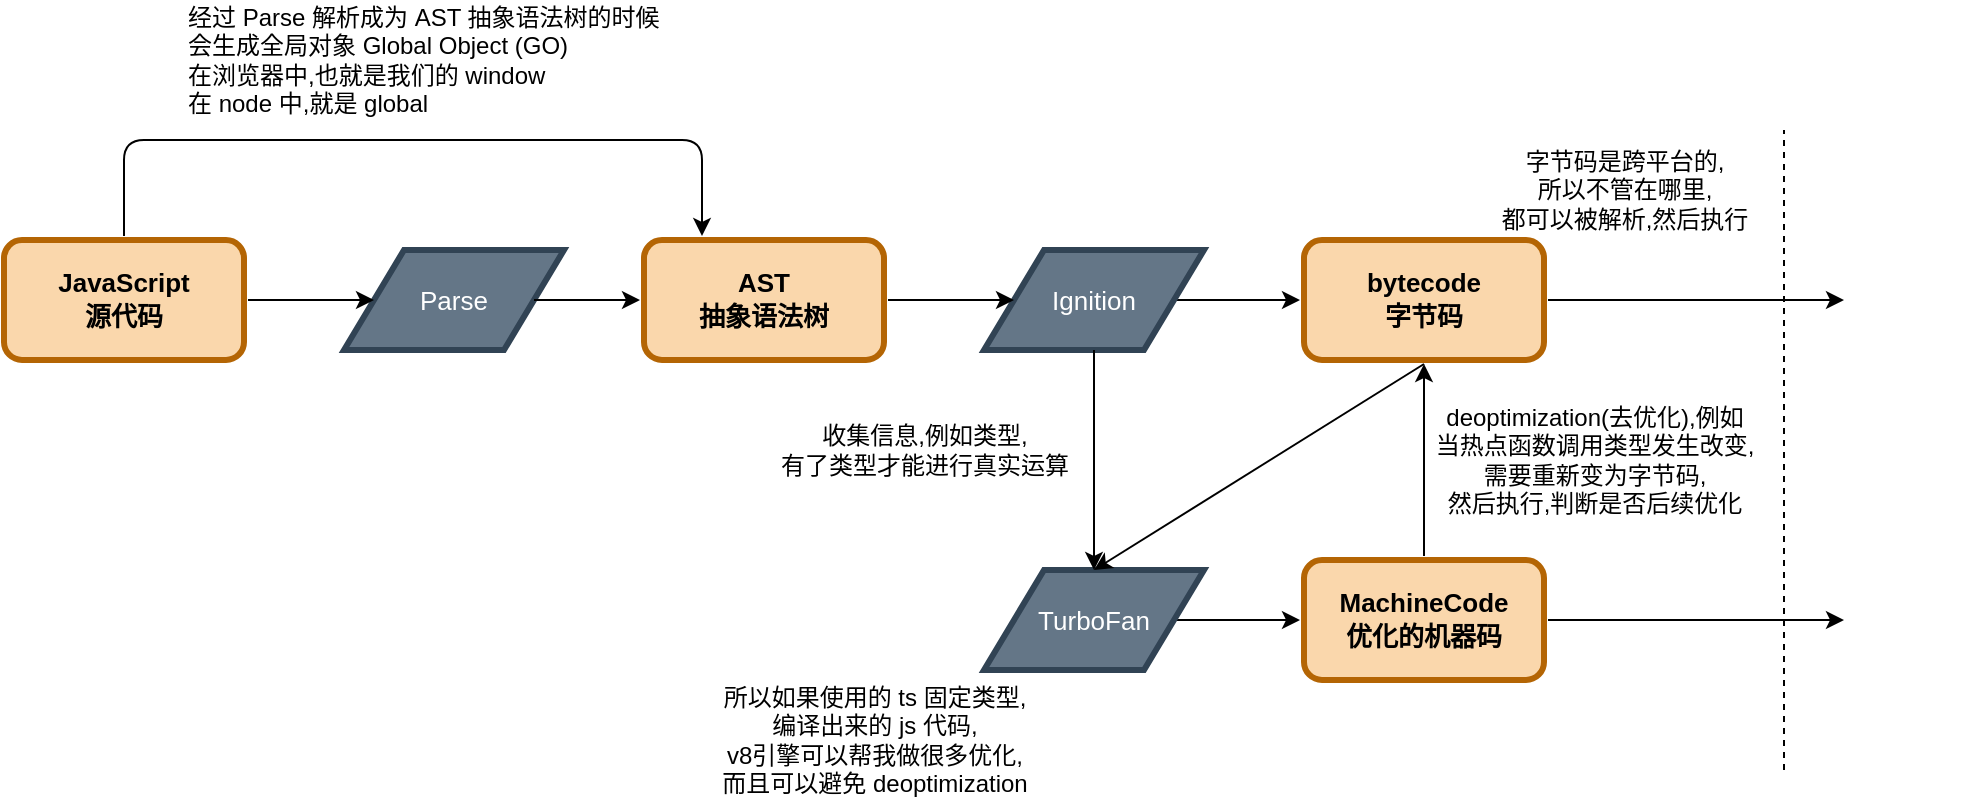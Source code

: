 <mxfile>
    <diagram id="3szvdtiUHxVZeYS3wMvt" name="第 1 页">
        <mxGraphModel dx="1668" dy="617" grid="1" gridSize="10" guides="1" tooltips="1" connect="1" arrows="1" fold="1" page="1" pageScale="1" pageWidth="827" pageHeight="1169" background="none" math="0" shadow="0">
            <root>
                <mxCell id="0"/>
                <mxCell id="1" parent="0"/>
                <mxCell id="2" value="&lt;h4 style=&quot;font-size: 13px&quot;&gt;&lt;font color=&quot;#000000&quot;&gt;&lt;b style=&quot;line-height: 1.3&quot;&gt;JavaScript&lt;br&gt;&lt;/b&gt;&lt;b style=&quot;line-height: 1.3&quot;&gt;源代码&lt;/b&gt;&lt;/font&gt;&lt;/h4&gt;" style="rounded=1;whiteSpace=wrap;html=1;strokeWidth=3;perimeterSpacing=2;strokeColor=#b46504;glass=0;fillColor=#fad7ac;" vertex="1" parent="1">
                    <mxGeometry y="160" width="120" height="60" as="geometry"/>
                </mxCell>
                <mxCell id="4" value="&lt;p style=&quot;line-height: 1.2&quot;&gt;Parse&lt;/p&gt;" style="shape=parallelogram;perimeter=parallelogramPerimeter;whiteSpace=wrap;html=1;fixedSize=1;glass=1;fontSize=13;fontColor=#ffffff;strokeColor=#314354;strokeWidth=3;fillColor=#647687;size=30;" vertex="1" parent="1">
                    <mxGeometry x="170" y="165" width="110" height="50" as="geometry"/>
                </mxCell>
                <mxCell id="3" style="edgeStyle=none;html=1;exitX=1;exitY=0.5;exitDx=0;exitDy=0;fontSize=13;fontColor=#000000;entryX=0;entryY=0.5;entryDx=0;entryDy=0;" edge="1" parent="1" source="2" target="4">
                    <mxGeometry relative="1" as="geometry">
                        <mxPoint x="180" y="190" as="targetPoint"/>
                    </mxGeometry>
                </mxCell>
                <mxCell id="6" value="" style="endArrow=classic;html=1;fontSize=13;fontColor=#000000;exitX=1;exitY=0.5;exitDx=0;exitDy=0;entryX=0;entryY=0.5;entryDx=0;entryDy=0;" edge="1" parent="1" source="4" target="7">
                    <mxGeometry width="50" height="50" relative="1" as="geometry">
                        <mxPoint x="270" y="220" as="sourcePoint"/>
                        <mxPoint x="310" y="190" as="targetPoint"/>
                    </mxGeometry>
                </mxCell>
                <mxCell id="7" value="&lt;h4 style=&quot;font-size: 13px&quot;&gt;&lt;font color=&quot;#000000&quot;&gt;&lt;b style=&quot;line-height: 1.3&quot;&gt;AST&lt;br&gt;&lt;/b&gt;抽象语法树&lt;/font&gt;&lt;/h4&gt;" style="rounded=1;whiteSpace=wrap;html=1;strokeWidth=3;perimeterSpacing=2;strokeColor=#b46504;glass=0;fillColor=#fad7ac;align=center;fontSize=12;" vertex="1" parent="1">
                    <mxGeometry x="320" y="160" width="120" height="60" as="geometry"/>
                </mxCell>
                <mxCell id="12" style="edgeStyle=none;html=1;exitX=1;exitY=0.5;exitDx=0;exitDy=0;entryX=0;entryY=0.5;entryDx=0;entryDy=0;fontSize=12;fontColor=#000000;" edge="1" parent="1" source="9" target="11">
                    <mxGeometry relative="1" as="geometry"/>
                </mxCell>
                <mxCell id="9" value="&lt;p style=&quot;line-height: 1.2&quot;&gt;Ignition&lt;/p&gt;" style="shape=parallelogram;perimeter=parallelogramPerimeter;whiteSpace=wrap;html=1;fixedSize=1;glass=1;fontSize=13;fontColor=#ffffff;strokeColor=#314354;strokeWidth=3;fillColor=#647687;size=30;" vertex="1" parent="1">
                    <mxGeometry x="490" y="165" width="110" height="50" as="geometry"/>
                </mxCell>
                <mxCell id="10" style="edgeStyle=none;html=1;exitX=1;exitY=0.5;exitDx=0;exitDy=0;fontSize=12;fontColor=#000000;" edge="1" parent="1" source="7" target="9">
                    <mxGeometry relative="1" as="geometry"/>
                </mxCell>
                <mxCell id="15" value="" style="edgeStyle=none;html=1;fontSize=12;fontColor=#000000;" edge="1" parent="1" source="11">
                    <mxGeometry relative="1" as="geometry">
                        <mxPoint x="920" y="190" as="targetPoint"/>
                    </mxGeometry>
                </mxCell>
                <mxCell id="11" value="&lt;h4 style=&quot;font-size: 13px&quot;&gt;&lt;font color=&quot;#000000&quot;&gt;&lt;b style=&quot;line-height: 1.3&quot;&gt;bytecode&lt;br&gt;&lt;/b&gt;字节码&lt;/font&gt;&lt;/h4&gt;" style="rounded=1;whiteSpace=wrap;html=1;strokeWidth=3;perimeterSpacing=2;strokeColor=#b46504;glass=0;fillColor=#fad7ac;align=center;fontSize=12;" vertex="1" parent="1">
                    <mxGeometry x="650" y="160" width="120" height="60" as="geometry"/>
                </mxCell>
                <mxCell id="16" value="运行结果" style="text;html=1;align=center;verticalAlign=middle;resizable=0;points=[];autosize=1;strokeColor=none;fillColor=none;fontSize=12;fontColor=#FFFFFF;" vertex="1" parent="1">
                    <mxGeometry x="920" y="180" width="60" height="20" as="geometry"/>
                </mxCell>
                <mxCell id="17" style="edgeStyle=none;html=1;exitX=1;exitY=0.5;exitDx=0;exitDy=0;entryX=0;entryY=0.5;entryDx=0;entryDy=0;fontSize=12;fontColor=#000000;" edge="1" parent="1" source="18" target="20">
                    <mxGeometry relative="1" as="geometry"/>
                </mxCell>
                <mxCell id="18" value="&lt;p style=&quot;line-height: 1.2&quot;&gt;TurboFan&lt;/p&gt;" style="shape=parallelogram;perimeter=parallelogramPerimeter;whiteSpace=wrap;html=1;fixedSize=1;glass=1;fontSize=13;fontColor=#ffffff;strokeColor=#314354;strokeWidth=3;fillColor=#647687;size=30;" vertex="1" parent="1">
                    <mxGeometry x="490" y="325" width="110" height="50" as="geometry"/>
                </mxCell>
                <mxCell id="19" value="" style="edgeStyle=none;html=1;fontSize=12;fontColor=#000000;" edge="1" parent="1" source="20">
                    <mxGeometry relative="1" as="geometry">
                        <mxPoint x="920" y="350" as="targetPoint"/>
                    </mxGeometry>
                </mxCell>
                <mxCell id="26" style="edgeStyle=none;html=1;exitX=0.5;exitY=0;exitDx=0;exitDy=0;entryX=0.5;entryY=1;entryDx=0;entryDy=0;fontSize=12;fontColor=#000000;" edge="1" parent="1" source="20" target="11">
                    <mxGeometry relative="1" as="geometry"/>
                </mxCell>
                <mxCell id="20" value="&lt;h4 style=&quot;font-size: 13px&quot;&gt;&lt;font color=&quot;#000000&quot;&gt;&lt;b style=&quot;line-height: 1.3&quot;&gt;MachineCode&lt;br&gt;&lt;/b&gt;优化的机器码&lt;/font&gt;&lt;/h4&gt;" style="rounded=1;whiteSpace=wrap;html=1;strokeWidth=3;perimeterSpacing=2;strokeColor=#b46504;glass=0;fillColor=#fad7ac;align=center;fontSize=12;" vertex="1" parent="1">
                    <mxGeometry x="650" y="320" width="120" height="60" as="geometry"/>
                </mxCell>
                <mxCell id="21" value="运行结果" style="text;html=1;align=center;verticalAlign=middle;resizable=0;points=[];autosize=1;strokeColor=none;fillColor=none;fontSize=12;fontColor=#FFFFFF;" vertex="1" parent="1">
                    <mxGeometry x="920" y="340" width="60" height="20" as="geometry"/>
                </mxCell>
                <mxCell id="23" value="" style="endArrow=none;dashed=1;html=1;fontSize=12;fontColor=#000000;" edge="1" parent="1">
                    <mxGeometry width="50" height="50" relative="1" as="geometry">
                        <mxPoint x="890" y="425" as="sourcePoint"/>
                        <mxPoint x="890" y="105" as="targetPoint"/>
                    </mxGeometry>
                </mxCell>
                <mxCell id="25" value="收集信息,例如类型,&lt;br&gt;有了类型才能进行真实运算" style="text;html=1;align=center;verticalAlign=middle;resizable=0;points=[];autosize=1;strokeColor=none;fillColor=default;fontSize=12;fontColor=#23333;labelBackgroundColor=default;" vertex="1" parent="1">
                    <mxGeometry x="380" y="250" width="160" height="30" as="geometry"/>
                </mxCell>
                <mxCell id="28" value="deoptimization(去优化),例如&lt;br&gt;当热点函数调用类型发生改变,&lt;br&gt;需要重新变为字节码,&lt;br&gt;然后执行,判断是否后续优化" style="text;html=1;align=center;verticalAlign=middle;resizable=0;points=[];autosize=1;strokeColor=none;fillColor=none;fontSize=12;fontColor=#23333;labelBackgroundColor=default;" vertex="1" parent="1">
                    <mxGeometry x="710" y="240" width="170" height="60" as="geometry"/>
                </mxCell>
                <mxCell id="24" style="edgeStyle=none;html=1;exitX=0.5;exitY=1;exitDx=0;exitDy=0;entryX=0.5;entryY=0;entryDx=0;entryDy=0;fontSize=12;fontColor=#000000;" edge="1" parent="1" source="9" target="18">
                    <mxGeometry relative="1" as="geometry"/>
                </mxCell>
                <mxCell id="31" style="edgeStyle=none;html=1;exitX=0.5;exitY=1;exitDx=0;exitDy=0;entryX=0.5;entryY=0;entryDx=0;entryDy=0;fontSize=12;fontColor=#000000;" edge="1" parent="1" source="11" target="18">
                    <mxGeometry relative="1" as="geometry"/>
                </mxCell>
                <mxCell id="35" value="字节码是跨平台的,&lt;br&gt;所以不管在哪里,&lt;br&gt;都可以被解析,然后执行" style="text;html=1;align=center;verticalAlign=middle;resizable=0;points=[];autosize=1;strokeColor=none;fillColor=none;fontColor=#23333;labelBackgroundColor=default;" vertex="1" parent="1">
                    <mxGeometry x="740" y="110" width="140" height="50" as="geometry"/>
                </mxCell>
                <mxCell id="36" value="机器码可以直接交给&lt;br&gt;CPU执行" style="text;html=1;align=center;verticalAlign=middle;resizable=0;points=[];autosize=1;strokeColor=none;fillColor=none;fontColor=#FFFFFF;" vertex="1" parent="1">
                    <mxGeometry x="760" y="390" width="120" height="30" as="geometry"/>
                </mxCell>
                <mxCell id="37" value="所以如果使用的 ts 固定类型, &lt;br&gt;编译出来的 js 代码,&lt;br&gt;v8引擎可以帮我做很多优化,&lt;br&gt;而且可以避免 deoptimization" style="text;html=1;align=center;verticalAlign=middle;resizable=0;points=[];autosize=1;strokeColor=none;fillColor=none;fontColor=#23333;labelBackgroundColor=default;" vertex="1" parent="1">
                    <mxGeometry x="350" y="380" width="170" height="60" as="geometry"/>
                </mxCell>
                <mxCell id="39" value="" style="edgeStyle=segmentEdgeStyle;endArrow=classic;html=1;fontColor=#FFFFFF;entryX=0.25;entryY=0;entryDx=0;entryDy=0;" edge="1" parent="1" target="7">
                    <mxGeometry width="50" height="50" relative="1" as="geometry">
                        <mxPoint x="60" y="158" as="sourcePoint"/>
                        <mxPoint x="70" y="100" as="targetPoint"/>
                        <Array as="points">
                            <mxPoint x="60" y="110"/>
                            <mxPoint x="349" y="110"/>
                        </Array>
                    </mxGeometry>
                </mxCell>
                <mxCell id="41" value="经过 Parse 解析成为 AST 抽象语法树的时候&lt;br&gt;&lt;div&gt;&lt;span&gt;会生成全局对象 Global Object (GO)&lt;/span&gt;&lt;/div&gt;在浏览器中,也就是我们的 window&lt;br&gt;在 node 中,就是 global" style="text;html=1;align=left;verticalAlign=middle;resizable=0;points=[];autosize=1;strokeColor=none;fillColor=none;fontColor=#23333;labelBackgroundColor=default;" vertex="1" parent="1">
                    <mxGeometry x="90" y="40" width="250" height="60" as="geometry"/>
                </mxCell>
            </root>
        </mxGraphModel>
    </diagram>
</mxfile>